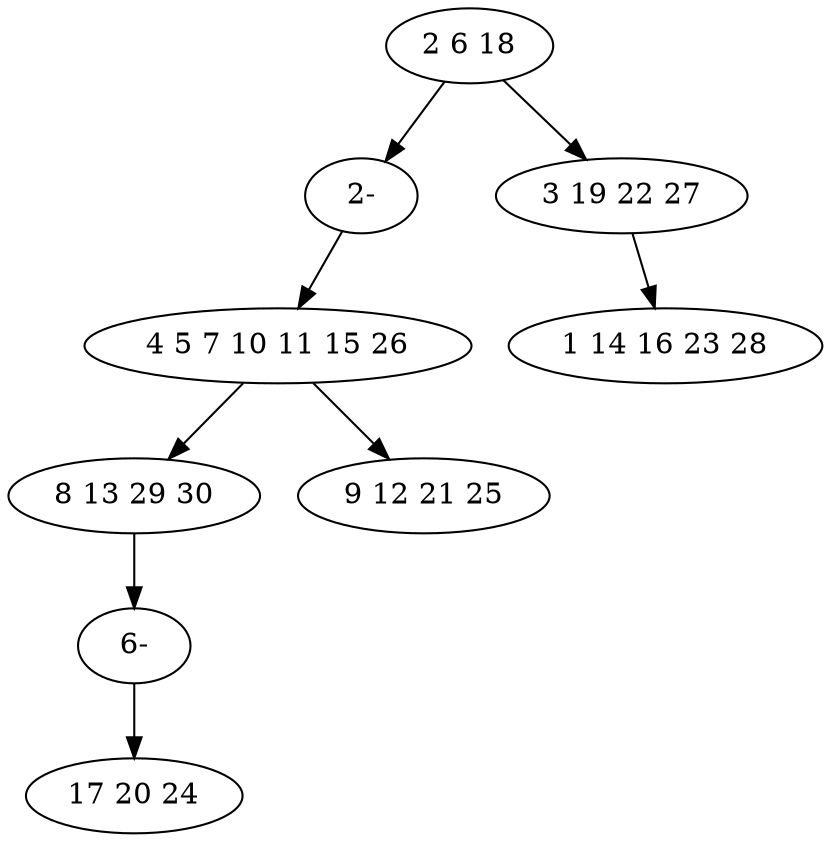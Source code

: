 digraph true_tree {
	"0" -> "7"
	"1" -> "2"
	"0" -> "3"
	"3" -> "4"
	"1" -> "5"
	"2" -> "8"
	"7" -> "1"
	"8" -> "6"
	"0" [label="2 6 18"];
	"1" [label="4 5 7 10 11 15 26"];
	"2" [label="8 13 29 30"];
	"3" [label="3 19 22 27"];
	"4" [label="1 14 16 23 28"];
	"5" [label="9 12 21 25"];
	"6" [label="17 20 24"];
	"7" [label="2-"];
	"8" [label="6-"];
}
